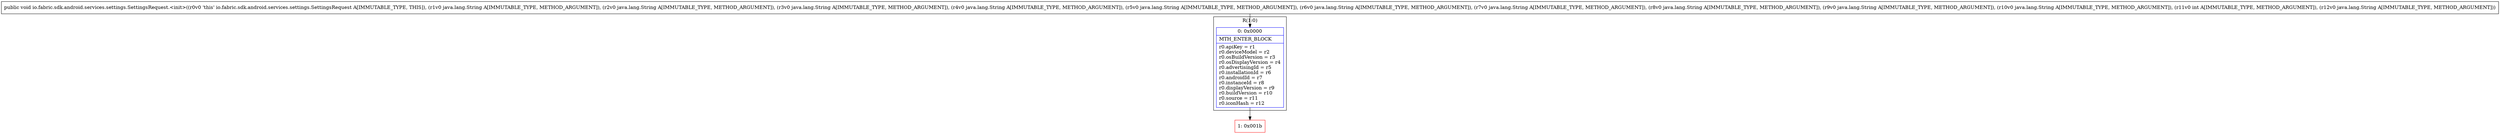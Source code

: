 digraph "CFG forio.fabric.sdk.android.services.settings.SettingsRequest.\<init\>(Ljava\/lang\/String;Ljava\/lang\/String;Ljava\/lang\/String;Ljava\/lang\/String;Ljava\/lang\/String;Ljava\/lang\/String;Ljava\/lang\/String;Ljava\/lang\/String;Ljava\/lang\/String;Ljava\/lang\/String;ILjava\/lang\/String;)V" {
subgraph cluster_Region_1477924316 {
label = "R(1:0)";
node [shape=record,color=blue];
Node_0 [shape=record,label="{0\:\ 0x0000|MTH_ENTER_BLOCK\l|r0.apiKey = r1\lr0.deviceModel = r2\lr0.osBuildVersion = r3\lr0.osDisplayVersion = r4\lr0.advertisingId = r5\lr0.installationId = r6\lr0.androidId = r7\lr0.instanceId = r8\lr0.displayVersion = r9\lr0.buildVersion = r10\lr0.source = r11\lr0.iconHash = r12\l}"];
}
Node_1 [shape=record,color=red,label="{1\:\ 0x001b}"];
MethodNode[shape=record,label="{public void io.fabric.sdk.android.services.settings.SettingsRequest.\<init\>((r0v0 'this' io.fabric.sdk.android.services.settings.SettingsRequest A[IMMUTABLE_TYPE, THIS]), (r1v0 java.lang.String A[IMMUTABLE_TYPE, METHOD_ARGUMENT]), (r2v0 java.lang.String A[IMMUTABLE_TYPE, METHOD_ARGUMENT]), (r3v0 java.lang.String A[IMMUTABLE_TYPE, METHOD_ARGUMENT]), (r4v0 java.lang.String A[IMMUTABLE_TYPE, METHOD_ARGUMENT]), (r5v0 java.lang.String A[IMMUTABLE_TYPE, METHOD_ARGUMENT]), (r6v0 java.lang.String A[IMMUTABLE_TYPE, METHOD_ARGUMENT]), (r7v0 java.lang.String A[IMMUTABLE_TYPE, METHOD_ARGUMENT]), (r8v0 java.lang.String A[IMMUTABLE_TYPE, METHOD_ARGUMENT]), (r9v0 java.lang.String A[IMMUTABLE_TYPE, METHOD_ARGUMENT]), (r10v0 java.lang.String A[IMMUTABLE_TYPE, METHOD_ARGUMENT]), (r11v0 int A[IMMUTABLE_TYPE, METHOD_ARGUMENT]), (r12v0 java.lang.String A[IMMUTABLE_TYPE, METHOD_ARGUMENT])) }"];
MethodNode -> Node_0;
Node_0 -> Node_1;
}

